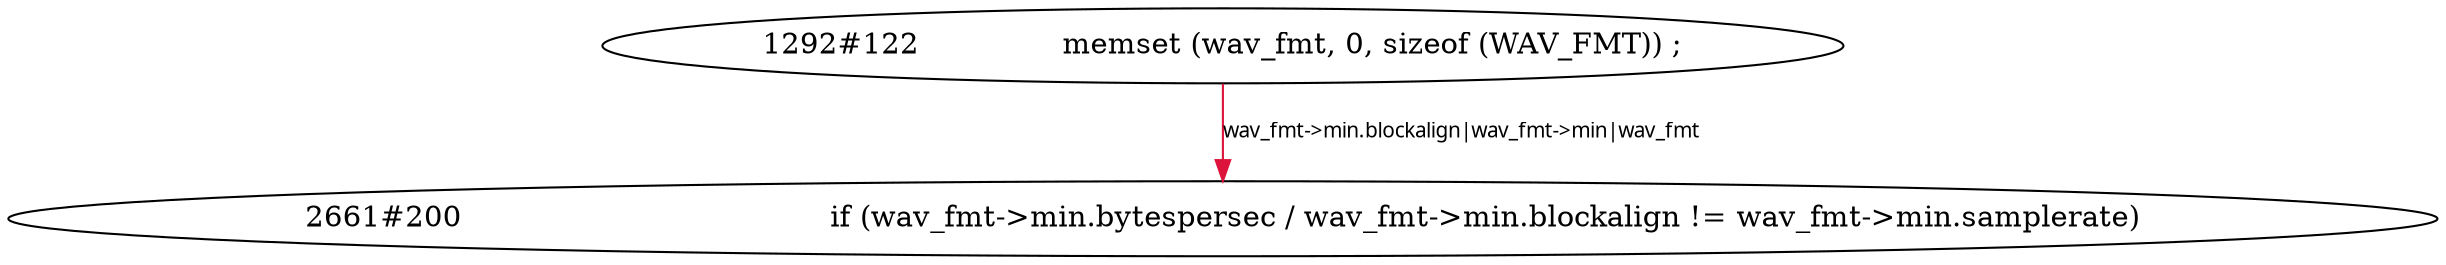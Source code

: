 digraph tiantgraph{
"1292#122		memset (wav_fmt, 0, sizeof (WAV_FMT)) ;";
"2661#200					if (wav_fmt->min.bytespersec / wav_fmt->min.blockalign != wav_fmt->min.samplerate)";
edge [fontname = "Verdana", fontsize = 10, color="crimson", style="solid"];
"1292#122		memset (wav_fmt, 0, sizeof (WAV_FMT)) ;"->"2661#200					if (wav_fmt->min.bytespersec / wav_fmt->min.blockalign != wav_fmt->min.samplerate)"[label="wav_fmt->min.blockalign|wav_fmt->min|wav_fmt"];
}
